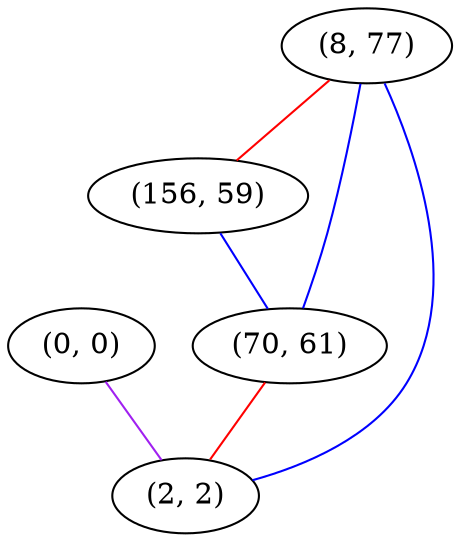 graph "" {
"(0, 0)";
"(8, 77)";
"(156, 59)";
"(70, 61)";
"(2, 2)";
"(0, 0)" -- "(2, 2)"  [color=purple, key=0, weight=4];
"(8, 77)" -- "(70, 61)"  [color=blue, key=0, weight=3];
"(8, 77)" -- "(156, 59)"  [color=red, key=0, weight=1];
"(8, 77)" -- "(2, 2)"  [color=blue, key=0, weight=3];
"(156, 59)" -- "(70, 61)"  [color=blue, key=0, weight=3];
"(70, 61)" -- "(2, 2)"  [color=red, key=0, weight=1];
}
